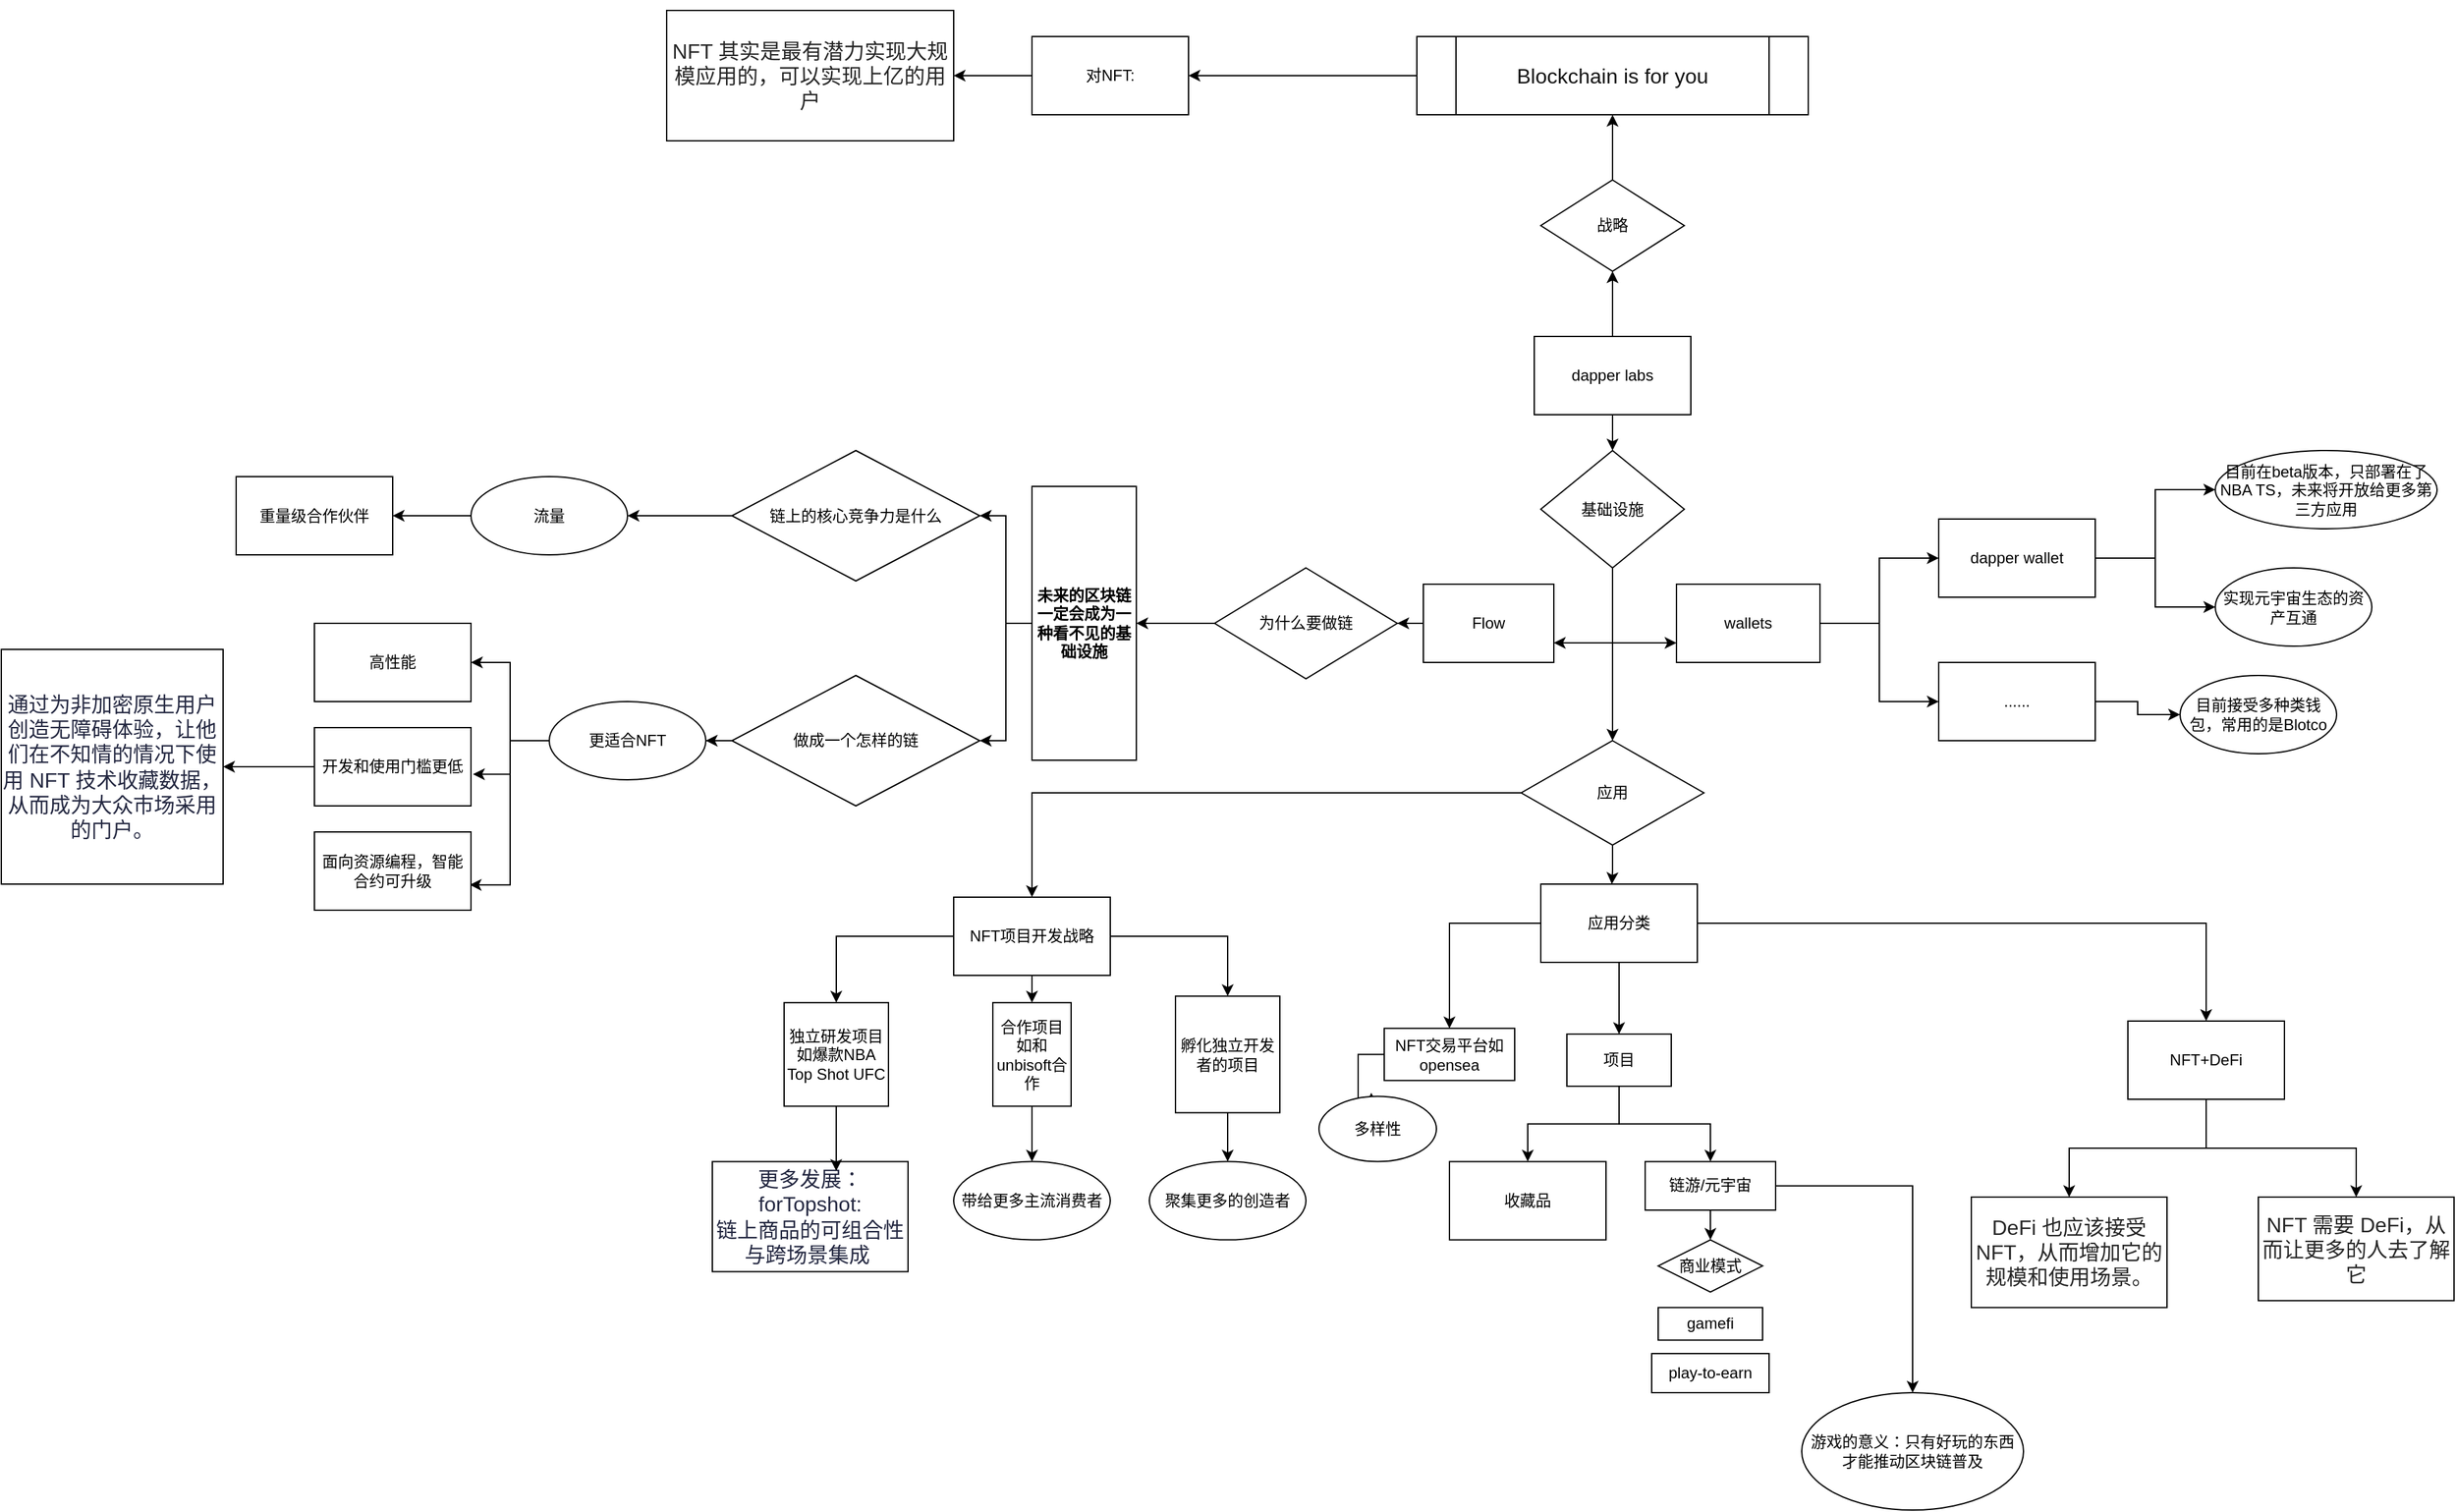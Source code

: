 <mxfile version="15.8.9" type="github">
  <diagram id="prtHgNgQTEPvFCAcTncT" name="Page-1">
    <mxGraphModel dx="2467" dy="1648" grid="1" gridSize="10" guides="1" tooltips="1" connect="1" arrows="1" fold="1" page="1" pageScale="1" pageWidth="827" pageHeight="1169" math="0" shadow="0">
      <root>
        <mxCell id="0" />
        <mxCell id="1" parent="0" />
        <mxCell id="0KAGWNW1on5UnUVv7pbQ-16" style="edgeStyle=orthogonalEdgeStyle;rounded=0;orthogonalLoop=1;jettySize=auto;html=1;exitX=0.5;exitY=1;exitDx=0;exitDy=0;entryX=0.5;entryY=0;entryDx=0;entryDy=0;" edge="1" parent="1" source="LqXKl_slKxwwEED0QRdE-1" target="LqXKl_slKxwwEED0QRdE-111">
          <mxGeometry relative="1" as="geometry" />
        </mxCell>
        <mxCell id="0KAGWNW1on5UnUVv7pbQ-36" style="edgeStyle=orthogonalEdgeStyle;rounded=0;orthogonalLoop=1;jettySize=auto;html=1;entryX=0.5;entryY=1;entryDx=0;entryDy=0;" edge="1" parent="1" source="LqXKl_slKxwwEED0QRdE-1" target="LqXKl_slKxwwEED0QRdE-110">
          <mxGeometry relative="1" as="geometry" />
        </mxCell>
        <mxCell id="LqXKl_slKxwwEED0QRdE-1" value="&lt;font style=&quot;vertical-align: inherit&quot;&gt;&lt;font style=&quot;vertical-align: inherit&quot;&gt;dapper labs&lt;/font&gt;&lt;/font&gt;" style="whiteSpace=wrap;html=1;" parent="1" vertex="1">
          <mxGeometry x="305" y="120" width="120" height="60" as="geometry" />
        </mxCell>
        <mxCell id="LqXKl_slKxwwEED0QRdE-117" value="" style="edgeStyle=orthogonalEdgeStyle;rounded=0;orthogonalLoop=1;jettySize=auto;html=1;" parent="1" source="LqXKl_slKxwwEED0QRdE-15" target="LqXKl_slKxwwEED0QRdE-116" edge="1">
          <mxGeometry relative="1" as="geometry" />
        </mxCell>
        <mxCell id="LqXKl_slKxwwEED0QRdE-15" value="&lt;span style=&quot;color: rgb(18 , 18 , 18) ; font-family: , &amp;#34;blinkmacsystemfont&amp;#34; , &amp;#34;helvetica neue&amp;#34; , &amp;#34;pingfang sc&amp;#34; , &amp;#34;microsoft yahei&amp;#34; , &amp;#34;source han sans sc&amp;#34; , &amp;#34;noto sans cjk sc&amp;#34; , &amp;#34;wenquanyi micro hei&amp;#34; , sans-serif ; font-size: medium ; background-color: rgb(255 , 255 , 255)&quot;&gt;Blockchain is for you&lt;/span&gt;" style="shape=process;whiteSpace=wrap;html=1;backgroundOutline=1;" parent="1" vertex="1">
          <mxGeometry x="215" y="-110" width="300" height="60" as="geometry" />
        </mxCell>
        <mxCell id="0KAGWNW1on5UnUVv7pbQ-6" value="" style="edgeStyle=orthogonalEdgeStyle;rounded=0;orthogonalLoop=1;jettySize=auto;html=1;" edge="1" parent="1" source="LqXKl_slKxwwEED0QRdE-17" target="0KAGWNW1on5UnUVv7pbQ-5">
          <mxGeometry relative="1" as="geometry" />
        </mxCell>
        <mxCell id="0KAGWNW1on5UnUVv7pbQ-34" style="edgeStyle=orthogonalEdgeStyle;rounded=0;orthogonalLoop=1;jettySize=auto;html=1;" edge="1" parent="1" source="LqXKl_slKxwwEED0QRdE-17" target="0KAGWNW1on5UnUVv7pbQ-7">
          <mxGeometry relative="1" as="geometry" />
        </mxCell>
        <mxCell id="LqXKl_slKxwwEED0QRdE-17" value="wallets" style="whiteSpace=wrap;html=1;" parent="1" vertex="1">
          <mxGeometry x="414" y="310" width="110" height="60" as="geometry" />
        </mxCell>
        <mxCell id="0KAGWNW1on5UnUVv7pbQ-21" style="edgeStyle=orthogonalEdgeStyle;rounded=0;orthogonalLoop=1;jettySize=auto;html=1;" edge="1" parent="1" source="LqXKl_slKxwwEED0QRdE-22" target="LqXKl_slKxwwEED0QRdE-106">
          <mxGeometry relative="1" as="geometry" />
        </mxCell>
        <mxCell id="LqXKl_slKxwwEED0QRdE-22" value="&lt;font style=&quot;vertical-align: inherit&quot;&gt;&lt;font style=&quot;vertical-align: inherit&quot;&gt;Flow&lt;/font&gt;&lt;/font&gt;" style="whiteSpace=wrap;html=1;" parent="1" vertex="1">
          <mxGeometry x="220" y="310" width="100" height="60" as="geometry" />
        </mxCell>
        <mxCell id="0KAGWNW1on5UnUVv7pbQ-62" style="edgeStyle=orthogonalEdgeStyle;rounded=0;orthogonalLoop=1;jettySize=auto;html=1;" edge="1" parent="1" source="LqXKl_slKxwwEED0QRdE-26">
          <mxGeometry relative="1" as="geometry">
            <mxPoint x="180" y="700" as="targetPoint" />
          </mxGeometry>
        </mxCell>
        <mxCell id="LqXKl_slKxwwEED0QRdE-26" value="NFT交易平台如opensea" style="whiteSpace=wrap;html=1;" parent="1" vertex="1">
          <mxGeometry x="190" y="650.6" width="100" height="40" as="geometry" />
        </mxCell>
        <mxCell id="0KAGWNW1on5UnUVv7pbQ-38" style="edgeStyle=orthogonalEdgeStyle;rounded=0;orthogonalLoop=1;jettySize=auto;html=1;entryX=0.454;entryY=0;entryDx=0;entryDy=0;entryPerimeter=0;" edge="1" parent="1" source="LqXKl_slKxwwEED0QRdE-27" target="LqXKl_slKxwwEED0QRdE-139">
          <mxGeometry relative="1" as="geometry" />
        </mxCell>
        <mxCell id="0KAGWNW1on5UnUVv7pbQ-41" style="edgeStyle=orthogonalEdgeStyle;rounded=0;orthogonalLoop=1;jettySize=auto;html=1;entryX=0.5;entryY=0;entryDx=0;entryDy=0;" edge="1" parent="1" source="LqXKl_slKxwwEED0QRdE-27" target="LqXKl_slKxwwEED0QRdE-130">
          <mxGeometry relative="1" as="geometry" />
        </mxCell>
        <mxCell id="LqXKl_slKxwwEED0QRdE-27" value="应用" style="rhombus;whiteSpace=wrap;html=1;" parent="1" vertex="1">
          <mxGeometry x="295" y="430" width="140" height="80" as="geometry" />
        </mxCell>
        <mxCell id="0KAGWNW1on5UnUVv7pbQ-46" style="edgeStyle=orthogonalEdgeStyle;rounded=0;orthogonalLoop=1;jettySize=auto;html=1;entryX=0.5;entryY=0;entryDx=0;entryDy=0;" edge="1" parent="1" source="LqXKl_slKxwwEED0QRdE-29" target="LqXKl_slKxwwEED0QRdE-67">
          <mxGeometry relative="1" as="geometry" />
        </mxCell>
        <mxCell id="0KAGWNW1on5UnUVv7pbQ-49" style="edgeStyle=orthogonalEdgeStyle;rounded=0;orthogonalLoop=1;jettySize=auto;html=1;entryX=0.5;entryY=0;entryDx=0;entryDy=0;" edge="1" parent="1" source="LqXKl_slKxwwEED0QRdE-29" target="LqXKl_slKxwwEED0QRdE-113">
          <mxGeometry relative="1" as="geometry" />
        </mxCell>
        <mxCell id="LqXKl_slKxwwEED0QRdE-29" value="链游/元宇宙" style="whiteSpace=wrap;html=1;" parent="1" vertex="1">
          <mxGeometry x="390" y="752.8" width="100" height="37.2" as="geometry" />
        </mxCell>
        <mxCell id="LqXKl_slKxwwEED0QRdE-65" value="play-to-earn" style="whiteSpace=wrap;html=1;" parent="1" vertex="1">
          <mxGeometry x="395" y="900" width="90" height="30" as="geometry" />
        </mxCell>
        <mxCell id="LqXKl_slKxwwEED0QRdE-67" value="商业模式" style="rhombus;whiteSpace=wrap;html=1;" parent="1" vertex="1">
          <mxGeometry x="400" y="812.8" width="80" height="40" as="geometry" />
        </mxCell>
        <mxCell id="LqXKl_slKxwwEED0QRdE-70" value="gamefi" style="whiteSpace=wrap;html=1;direction=west;" parent="1" vertex="1">
          <mxGeometry x="400" y="864.7" width="80" height="25" as="geometry" />
        </mxCell>
        <mxCell id="0KAGWNW1on5UnUVv7pbQ-56" style="edgeStyle=orthogonalEdgeStyle;rounded=0;orthogonalLoop=1;jettySize=auto;html=1;" edge="1" parent="1" source="LqXKl_slKxwwEED0QRdE-78" target="LqXKl_slKxwwEED0QRdE-123">
          <mxGeometry relative="1" as="geometry" />
        </mxCell>
        <mxCell id="0KAGWNW1on5UnUVv7pbQ-57" style="edgeStyle=orthogonalEdgeStyle;rounded=0;orthogonalLoop=1;jettySize=auto;html=1;entryX=0.5;entryY=0;entryDx=0;entryDy=0;" edge="1" parent="1" source="LqXKl_slKxwwEED0QRdE-78" target="LqXKl_slKxwwEED0QRdE-122">
          <mxGeometry relative="1" as="geometry" />
        </mxCell>
        <mxCell id="LqXKl_slKxwwEED0QRdE-78" value="NFT+DeFi" style="whiteSpace=wrap;html=1;" parent="1" vertex="1">
          <mxGeometry x="760" y="645" width="120" height="60" as="geometry" />
        </mxCell>
        <mxCell id="LqXKl_slKxwwEED0QRdE-90" value="" style="edgeStyle=orthogonalEdgeStyle;rounded=0;orthogonalLoop=1;jettySize=auto;html=1;" parent="1" source="LqXKl_slKxwwEED0QRdE-82" target="LqXKl_slKxwwEED0QRdE-89" edge="1">
          <mxGeometry relative="1" as="geometry" />
        </mxCell>
        <mxCell id="LqXKl_slKxwwEED0QRdE-82" value="流量" style="ellipse;whiteSpace=wrap;html=1;" parent="1" vertex="1">
          <mxGeometry x="-510" y="227.5" width="120" height="60" as="geometry" />
        </mxCell>
        <mxCell id="0KAGWNW1on5UnUVv7pbQ-28" style="edgeStyle=orthogonalEdgeStyle;rounded=0;orthogonalLoop=1;jettySize=auto;html=1;entryX=1;entryY=0.5;entryDx=0;entryDy=0;" edge="1" parent="1" source="LqXKl_slKxwwEED0QRdE-87" target="LqXKl_slKxwwEED0QRdE-91">
          <mxGeometry relative="1" as="geometry" />
        </mxCell>
        <mxCell id="0KAGWNW1on5UnUVv7pbQ-29" style="edgeStyle=orthogonalEdgeStyle;rounded=0;orthogonalLoop=1;jettySize=auto;html=1;entryX=1.013;entryY=0.595;entryDx=0;entryDy=0;entryPerimeter=0;" edge="1" parent="1" source="LqXKl_slKxwwEED0QRdE-87" target="LqXKl_slKxwwEED0QRdE-93">
          <mxGeometry relative="1" as="geometry" />
        </mxCell>
        <mxCell id="0KAGWNW1on5UnUVv7pbQ-32" style="edgeStyle=orthogonalEdgeStyle;rounded=0;orthogonalLoop=1;jettySize=auto;html=1;entryX=0.992;entryY=0.676;entryDx=0;entryDy=0;entryPerimeter=0;" edge="1" parent="1" source="LqXKl_slKxwwEED0QRdE-87" target="LqXKl_slKxwwEED0QRdE-95">
          <mxGeometry relative="1" as="geometry" />
        </mxCell>
        <mxCell id="LqXKl_slKxwwEED0QRdE-87" value="更适合NFT" style="ellipse;whiteSpace=wrap;html=1;" parent="1" vertex="1">
          <mxGeometry x="-450" y="400" width="120" height="60" as="geometry" />
        </mxCell>
        <mxCell id="LqXKl_slKxwwEED0QRdE-89" value="&lt;div class=&quot;okr-block-clipboard&quot;&gt;&lt;/div&gt;&lt;div&gt;重量级合作伙伴&lt;/div&gt;" style="whiteSpace=wrap;html=1;" parent="1" vertex="1">
          <mxGeometry x="-690" y="227.5" width="120" height="60" as="geometry" />
        </mxCell>
        <mxCell id="LqXKl_slKxwwEED0QRdE-91" value="高性能" style="whiteSpace=wrap;html=1;" parent="1" vertex="1">
          <mxGeometry x="-630" y="340" width="120" height="60" as="geometry" />
        </mxCell>
        <mxCell id="0KAGWNW1on5UnUVv7pbQ-33" style="edgeStyle=orthogonalEdgeStyle;rounded=0;orthogonalLoop=1;jettySize=auto;html=1;entryX=1;entryY=0.5;entryDx=0;entryDy=0;" edge="1" parent="1" source="LqXKl_slKxwwEED0QRdE-93" target="LqXKl_slKxwwEED0QRdE-115">
          <mxGeometry relative="1" as="geometry" />
        </mxCell>
        <mxCell id="LqXKl_slKxwwEED0QRdE-93" value="开发和使用门槛更低" style="whiteSpace=wrap;html=1;" parent="1" vertex="1">
          <mxGeometry x="-630" y="420" width="120" height="60" as="geometry" />
        </mxCell>
        <mxCell id="LqXKl_slKxwwEED0QRdE-95" value="面向资源编程，智能合约可升级" style="whiteSpace=wrap;html=1;" parent="1" vertex="1">
          <mxGeometry x="-630" y="500" width="120" height="60" as="geometry" />
        </mxCell>
        <mxCell id="0KAGWNW1on5UnUVv7pbQ-22" style="edgeStyle=orthogonalEdgeStyle;rounded=0;orthogonalLoop=1;jettySize=auto;html=1;entryX=1;entryY=0.5;entryDx=0;entryDy=0;" edge="1" parent="1" source="LqXKl_slKxwwEED0QRdE-106" target="LqXKl_slKxwwEED0QRdE-109">
          <mxGeometry relative="1" as="geometry" />
        </mxCell>
        <mxCell id="LqXKl_slKxwwEED0QRdE-106" value="为什么要做链" style="rhombus;whiteSpace=wrap;html=1;" parent="1" vertex="1">
          <mxGeometry x="60" y="297.5" width="140" height="85" as="geometry" />
        </mxCell>
        <mxCell id="0KAGWNW1on5UnUVv7pbQ-26" style="edgeStyle=orthogonalEdgeStyle;rounded=0;orthogonalLoop=1;jettySize=auto;html=1;entryX=1;entryY=0.5;entryDx=0;entryDy=0;" edge="1" parent="1" source="LqXKl_slKxwwEED0QRdE-107" target="LqXKl_slKxwwEED0QRdE-82">
          <mxGeometry relative="1" as="geometry" />
        </mxCell>
        <mxCell id="LqXKl_slKxwwEED0QRdE-107" value="链上的核心竞争力是什么" style="rhombus;whiteSpace=wrap;html=1;" parent="1" vertex="1">
          <mxGeometry x="-310" y="207.5" width="190" height="100" as="geometry" />
        </mxCell>
        <mxCell id="0KAGWNW1on5UnUVv7pbQ-27" style="edgeStyle=orthogonalEdgeStyle;rounded=0;orthogonalLoop=1;jettySize=auto;html=1;" edge="1" parent="1" source="LqXKl_slKxwwEED0QRdE-108" target="LqXKl_slKxwwEED0QRdE-87">
          <mxGeometry relative="1" as="geometry" />
        </mxCell>
        <mxCell id="LqXKl_slKxwwEED0QRdE-108" value="做成一个怎样的链" style="rhombus;whiteSpace=wrap;html=1;" parent="1" vertex="1">
          <mxGeometry x="-310" y="380" width="190" height="100" as="geometry" />
        </mxCell>
        <mxCell id="0KAGWNW1on5UnUVv7pbQ-24" style="edgeStyle=orthogonalEdgeStyle;rounded=0;orthogonalLoop=1;jettySize=auto;html=1;" edge="1" parent="1" source="LqXKl_slKxwwEED0QRdE-109" target="LqXKl_slKxwwEED0QRdE-108">
          <mxGeometry relative="1" as="geometry" />
        </mxCell>
        <mxCell id="0KAGWNW1on5UnUVv7pbQ-25" style="edgeStyle=orthogonalEdgeStyle;rounded=0;orthogonalLoop=1;jettySize=auto;html=1;entryX=1;entryY=0.5;entryDx=0;entryDy=0;" edge="1" parent="1" source="LqXKl_slKxwwEED0QRdE-109" target="LqXKl_slKxwwEED0QRdE-107">
          <mxGeometry relative="1" as="geometry" />
        </mxCell>
        <mxCell id="LqXKl_slKxwwEED0QRdE-109" value="&lt;div class=&quot;okr-block-clipboard&quot;&gt;&lt;/div&gt;&lt;div&gt;&lt;b&gt;未来的区块链一定会成为一种看不见的基础设施&lt;/b&gt;&lt;/div&gt;" style="whiteSpace=wrap;html=1;" parent="1" vertex="1">
          <mxGeometry x="-80" y="235" width="80" height="210" as="geometry" />
        </mxCell>
        <mxCell id="0KAGWNW1on5UnUVv7pbQ-37" style="edgeStyle=orthogonalEdgeStyle;rounded=0;orthogonalLoop=1;jettySize=auto;html=1;" edge="1" parent="1" source="LqXKl_slKxwwEED0QRdE-110" target="LqXKl_slKxwwEED0QRdE-15">
          <mxGeometry relative="1" as="geometry" />
        </mxCell>
        <mxCell id="LqXKl_slKxwwEED0QRdE-110" value="战略" style="rhombus;whiteSpace=wrap;html=1;" parent="1" vertex="1">
          <mxGeometry x="310" width="110" height="70" as="geometry" />
        </mxCell>
        <mxCell id="0KAGWNW1on5UnUVv7pbQ-17" style="edgeStyle=orthogonalEdgeStyle;rounded=0;orthogonalLoop=1;jettySize=auto;html=1;entryX=1;entryY=0.75;entryDx=0;entryDy=0;" edge="1" parent="1" source="LqXKl_slKxwwEED0QRdE-111" target="LqXKl_slKxwwEED0QRdE-22">
          <mxGeometry relative="1" as="geometry" />
        </mxCell>
        <mxCell id="0KAGWNW1on5UnUVv7pbQ-18" style="edgeStyle=orthogonalEdgeStyle;rounded=0;orthogonalLoop=1;jettySize=auto;html=1;entryX=0;entryY=0.75;entryDx=0;entryDy=0;" edge="1" parent="1" source="LqXKl_slKxwwEED0QRdE-111" target="LqXKl_slKxwwEED0QRdE-17">
          <mxGeometry relative="1" as="geometry" />
        </mxCell>
        <mxCell id="0KAGWNW1on5UnUVv7pbQ-20" style="edgeStyle=orthogonalEdgeStyle;rounded=0;orthogonalLoop=1;jettySize=auto;html=1;entryX=0.5;entryY=0;entryDx=0;entryDy=0;" edge="1" parent="1" source="LqXKl_slKxwwEED0QRdE-111" target="LqXKl_slKxwwEED0QRdE-27">
          <mxGeometry relative="1" as="geometry" />
        </mxCell>
        <mxCell id="LqXKl_slKxwwEED0QRdE-111" value="基础设施" style="rhombus;whiteSpace=wrap;html=1;" parent="1" vertex="1">
          <mxGeometry x="310" y="207.5" width="110" height="90" as="geometry" />
        </mxCell>
        <mxCell id="LqXKl_slKxwwEED0QRdE-113" value="游戏的意义：&lt;span&gt;只有好玩的东西才能推动区块链普及&lt;/span&gt;&lt;div class=&quot;okr-block-clipboard&quot;&gt;&lt;/div&gt;" style="ellipse;whiteSpace=wrap;html=1;" parent="1" vertex="1">
          <mxGeometry x="510" y="930" width="170" height="90" as="geometry" />
        </mxCell>
        <mxCell id="LqXKl_slKxwwEED0QRdE-115" value="&lt;span style=&quot;color: rgb(36 , 40 , 65) ; font-family: &amp;#34;sf pro sc&amp;#34; , &amp;#34;sf pro text&amp;#34; , , , &amp;#34;segoe ui&amp;#34; , &amp;#34;roboto&amp;#34; , &amp;#34;ubuntu&amp;#34; , &amp;#34;cantarell&amp;#34; , &amp;#34;noto sans&amp;#34; , sans-serif , &amp;#34;blinkmacsystemfont&amp;#34; , &amp;#34;helvetica neue&amp;#34; ; font-size: 16px&quot;&gt;通过为非加密原生用户创造无障碍体验，让他们在不知情的情况下使用 NFT 技术收藏数据，从而成为大众市场采用的门户。&lt;/span&gt;" style="whiteSpace=wrap;html=1;" parent="1" vertex="1">
          <mxGeometry x="-870" y="360" width="170" height="180" as="geometry" />
        </mxCell>
        <mxCell id="LqXKl_slKxwwEED0QRdE-125" value="" style="edgeStyle=orthogonalEdgeStyle;rounded=0;orthogonalLoop=1;jettySize=auto;html=1;" parent="1" source="LqXKl_slKxwwEED0QRdE-116" target="LqXKl_slKxwwEED0QRdE-124" edge="1">
          <mxGeometry relative="1" as="geometry" />
        </mxCell>
        <mxCell id="LqXKl_slKxwwEED0QRdE-116" value="对NFT:" style="whiteSpace=wrap;html=1;" parent="1" vertex="1">
          <mxGeometry x="-80" y="-110" width="120" height="60" as="geometry" />
        </mxCell>
        <mxCell id="LqXKl_slKxwwEED0QRdE-120" value="&lt;span style=&quot;color: rgb(36 , 40 , 65) ; font-family: &amp;#34;sf pro sc&amp;#34; , &amp;#34;sf pro text&amp;#34; , , , &amp;#34;segoe ui&amp;#34; , &amp;#34;roboto&amp;#34; , &amp;#34;ubuntu&amp;#34; , &amp;#34;cantarell&amp;#34; , &amp;#34;noto sans&amp;#34; , sans-serif , &amp;#34;blinkmacsystemfont&amp;#34; , &amp;#34;helvetica neue&amp;#34; ; font-size: 16px&quot;&gt;更多发展：for&lt;/span&gt;&lt;span style=&quot;color: rgb(36 , 40 , 65) ; font-size: 16px&quot;&gt;Topshot:&lt;/span&gt;&lt;span style=&quot;color: rgb(36 , 40 , 65) ; font-family: &amp;#34;sf pro sc&amp;#34; , &amp;#34;sf pro text&amp;#34; , , , &amp;#34;segoe ui&amp;#34; , &amp;#34;roboto&amp;#34; , &amp;#34;ubuntu&amp;#34; , &amp;#34;cantarell&amp;#34; , &amp;#34;noto sans&amp;#34; , sans-serif , &amp;#34;blinkmacsystemfont&amp;#34; , &amp;#34;helvetica neue&amp;#34; ; font-size: 16px&quot;&gt;&lt;br&gt;链上商品的可组合性与跨场景集成&lt;/span&gt;&lt;span style=&quot;color: rgb(36 , 40 , 65) ; font-size: 16px&quot;&gt;&amp;nbsp;&lt;/span&gt;" style="whiteSpace=wrap;html=1;" parent="1" vertex="1">
          <mxGeometry x="-325" y="752.8" width="150" height="84.4" as="geometry" />
        </mxCell>
        <mxCell id="LqXKl_slKxwwEED0QRdE-122" value="&lt;span style=&quot;color: rgb(38 , 38 , 38) ; font-family: , &amp;#34;blinkmacsystemfont&amp;#34; , &amp;#34;segoe ui&amp;#34; , &amp;#34;roboto&amp;#34; , &amp;#34;ubuntu&amp;#34; , &amp;#34;helvetica neue&amp;#34; , &amp;#34;helvetica&amp;#34; , &amp;#34;arial&amp;#34; , &amp;#34;pingfang sc&amp;#34; , &amp;#34;hiragino sans gb&amp;#34; , &amp;#34;microsoft yahei ui&amp;#34; , &amp;#34;microsoft yahei&amp;#34; , &amp;#34;source han sans cn&amp;#34; , sans-serif ; font-size: 16px ; background-color: rgb(255 , 255 , 255)&quot;&gt;NFT 需要 DeFi，从而让更多的人去了解它&lt;/span&gt;" style="whiteSpace=wrap;html=1;" parent="1" vertex="1">
          <mxGeometry x="860" y="780" width="150" height="79.4" as="geometry" />
        </mxCell>
        <mxCell id="LqXKl_slKxwwEED0QRdE-123" value="&lt;span style=&quot;color: rgb(38 , 38 , 38) ; font-size: 16px ; background-color: rgb(255 , 255 , 255)&quot;&gt;DeFi 也应该接受 NFT，从而增加它的规模和使用场景。&lt;/span&gt;" style="whiteSpace=wrap;html=1;" parent="1" vertex="1">
          <mxGeometry x="640" y="780.0" width="150" height="84.7" as="geometry" />
        </mxCell>
        <mxCell id="LqXKl_slKxwwEED0QRdE-124" value="&#xa;&#xa;&lt;span style=&quot;color: rgb(38, 38, 38); font-size: 16px; font-style: normal; font-weight: 400; letter-spacing: normal; text-indent: 0px; text-transform: none; word-spacing: 0px; background-color: rgb(255, 255, 255); display: inline; float: none;&quot;&gt;NFT 其实是最有潜力实现大规模应用的，可以实现上亿的用户&lt;/span&gt;&#xa;&#xa;" style="whiteSpace=wrap;html=1;" parent="1" vertex="1">
          <mxGeometry x="-360" y="-130" width="220" height="100" as="geometry" />
        </mxCell>
        <mxCell id="0KAGWNW1on5UnUVv7pbQ-50" style="edgeStyle=orthogonalEdgeStyle;rounded=0;orthogonalLoop=1;jettySize=auto;html=1;entryX=0.5;entryY=0;entryDx=0;entryDy=0;" edge="1" parent="1" source="LqXKl_slKxwwEED0QRdE-130" target="LqXKl_slKxwwEED0QRdE-131">
          <mxGeometry relative="1" as="geometry" />
        </mxCell>
        <mxCell id="0KAGWNW1on5UnUVv7pbQ-51" style="edgeStyle=orthogonalEdgeStyle;rounded=0;orthogonalLoop=1;jettySize=auto;html=1;" edge="1" parent="1" source="LqXKl_slKxwwEED0QRdE-130" target="LqXKl_slKxwwEED0QRdE-133">
          <mxGeometry relative="1" as="geometry" />
        </mxCell>
        <mxCell id="0KAGWNW1on5UnUVv7pbQ-52" style="edgeStyle=orthogonalEdgeStyle;rounded=0;orthogonalLoop=1;jettySize=auto;html=1;entryX=0.5;entryY=0;entryDx=0;entryDy=0;" edge="1" parent="1" source="LqXKl_slKxwwEED0QRdE-130" target="LqXKl_slKxwwEED0QRdE-135">
          <mxGeometry relative="1" as="geometry" />
        </mxCell>
        <mxCell id="LqXKl_slKxwwEED0QRdE-130" value="NFT项目开发战略" style="whiteSpace=wrap;html=1;" parent="1" vertex="1">
          <mxGeometry x="-140" y="550" width="120" height="60" as="geometry" />
        </mxCell>
        <mxCell id="0KAGWNW1on5UnUVv7pbQ-53" style="edgeStyle=orthogonalEdgeStyle;rounded=0;orthogonalLoop=1;jettySize=auto;html=1;entryX=0.633;entryY=0.085;entryDx=0;entryDy=0;entryPerimeter=0;" edge="1" parent="1" source="LqXKl_slKxwwEED0QRdE-131" target="LqXKl_slKxwwEED0QRdE-120">
          <mxGeometry relative="1" as="geometry" />
        </mxCell>
        <mxCell id="LqXKl_slKxwwEED0QRdE-131" value="独立研发项目如爆款NBA Top Shot UFC" style="whiteSpace=wrap;html=1;" parent="1" vertex="1">
          <mxGeometry x="-270" y="630.9" width="80" height="79.4" as="geometry" />
        </mxCell>
        <mxCell id="0KAGWNW1on5UnUVv7pbQ-54" style="edgeStyle=orthogonalEdgeStyle;rounded=0;orthogonalLoop=1;jettySize=auto;html=1;" edge="1" parent="1" source="LqXKl_slKxwwEED0QRdE-133" target="LqXKl_slKxwwEED0QRdE-134">
          <mxGeometry relative="1" as="geometry" />
        </mxCell>
        <mxCell id="LqXKl_slKxwwEED0QRdE-133" value="合作项目如和unbisoft合作" style="whiteSpace=wrap;html=1;" parent="1" vertex="1">
          <mxGeometry x="-110" y="630.9" width="60" height="79.4" as="geometry" />
        </mxCell>
        <mxCell id="LqXKl_slKxwwEED0QRdE-134" value="带给更多主流消费者" style="ellipse;whiteSpace=wrap;html=1;" parent="1" vertex="1">
          <mxGeometry x="-140" y="752.8" width="120" height="60" as="geometry" />
        </mxCell>
        <mxCell id="0KAGWNW1on5UnUVv7pbQ-55" style="edgeStyle=orthogonalEdgeStyle;rounded=0;orthogonalLoop=1;jettySize=auto;html=1;" edge="1" parent="1" source="LqXKl_slKxwwEED0QRdE-135" target="LqXKl_slKxwwEED0QRdE-138">
          <mxGeometry relative="1" as="geometry" />
        </mxCell>
        <mxCell id="LqXKl_slKxwwEED0QRdE-135" value="孵化独立开发者的项目" style="whiteSpace=wrap;html=1;" parent="1" vertex="1">
          <mxGeometry x="30" y="625.9" width="80" height="89.4" as="geometry" />
        </mxCell>
        <mxCell id="LqXKl_slKxwwEED0QRdE-138" value="聚集更多的创造者" style="ellipse;whiteSpace=wrap;html=1;" parent="1" vertex="1">
          <mxGeometry x="10" y="752.8" width="120" height="60" as="geometry" />
        </mxCell>
        <mxCell id="0KAGWNW1on5UnUVv7pbQ-39" style="edgeStyle=orthogonalEdgeStyle;rounded=0;orthogonalLoop=1;jettySize=auto;html=1;" edge="1" parent="1" source="LqXKl_slKxwwEED0QRdE-139" target="LqXKl_slKxwwEED0QRdE-140">
          <mxGeometry relative="1" as="geometry" />
        </mxCell>
        <mxCell id="0KAGWNW1on5UnUVv7pbQ-40" style="edgeStyle=orthogonalEdgeStyle;rounded=0;orthogonalLoop=1;jettySize=auto;html=1;" edge="1" parent="1" source="LqXKl_slKxwwEED0QRdE-139" target="LqXKl_slKxwwEED0QRdE-26">
          <mxGeometry relative="1" as="geometry" />
        </mxCell>
        <mxCell id="0KAGWNW1on5UnUVv7pbQ-43" style="edgeStyle=orthogonalEdgeStyle;rounded=0;orthogonalLoop=1;jettySize=auto;html=1;" edge="1" parent="1" source="LqXKl_slKxwwEED0QRdE-139" target="LqXKl_slKxwwEED0QRdE-78">
          <mxGeometry relative="1" as="geometry" />
        </mxCell>
        <mxCell id="LqXKl_slKxwwEED0QRdE-139" value="应用分类" style="whiteSpace=wrap;html=1;" parent="1" vertex="1">
          <mxGeometry x="310" y="540" width="120" height="60" as="geometry" />
        </mxCell>
        <mxCell id="0KAGWNW1on5UnUVv7pbQ-44" style="edgeStyle=orthogonalEdgeStyle;rounded=0;orthogonalLoop=1;jettySize=auto;html=1;" edge="1" parent="1" source="LqXKl_slKxwwEED0QRdE-140" target="LqXKl_slKxwwEED0QRdE-141">
          <mxGeometry relative="1" as="geometry" />
        </mxCell>
        <mxCell id="0KAGWNW1on5UnUVv7pbQ-45" style="edgeStyle=orthogonalEdgeStyle;rounded=0;orthogonalLoop=1;jettySize=auto;html=1;" edge="1" parent="1" source="LqXKl_slKxwwEED0QRdE-140" target="LqXKl_slKxwwEED0QRdE-29">
          <mxGeometry relative="1" as="geometry" />
        </mxCell>
        <mxCell id="LqXKl_slKxwwEED0QRdE-140" value="项目" style="whiteSpace=wrap;html=1;" parent="1" vertex="1">
          <mxGeometry x="330" y="655" width="80" height="40" as="geometry" />
        </mxCell>
        <mxCell id="LqXKl_slKxwwEED0QRdE-141" value="收藏品" style="whiteSpace=wrap;html=1;" parent="1" vertex="1">
          <mxGeometry x="240" y="752.8" width="120" height="60" as="geometry" />
        </mxCell>
        <mxCell id="0KAGWNW1on5UnUVv7pbQ-9" value="" style="edgeStyle=orthogonalEdgeStyle;rounded=0;orthogonalLoop=1;jettySize=auto;html=1;" edge="1" parent="1" source="0KAGWNW1on5UnUVv7pbQ-5" target="0KAGWNW1on5UnUVv7pbQ-8">
          <mxGeometry relative="1" as="geometry" />
        </mxCell>
        <mxCell id="0KAGWNW1on5UnUVv7pbQ-35" style="edgeStyle=orthogonalEdgeStyle;rounded=0;orthogonalLoop=1;jettySize=auto;html=1;" edge="1" parent="1" source="0KAGWNW1on5UnUVv7pbQ-5" target="0KAGWNW1on5UnUVv7pbQ-12">
          <mxGeometry relative="1" as="geometry" />
        </mxCell>
        <mxCell id="0KAGWNW1on5UnUVv7pbQ-5" value="dapper wallet" style="whiteSpace=wrap;html=1;" vertex="1" parent="1">
          <mxGeometry x="615" y="260" width="120" height="60" as="geometry" />
        </mxCell>
        <mxCell id="0KAGWNW1on5UnUVv7pbQ-15" value="" style="edgeStyle=orthogonalEdgeStyle;rounded=0;orthogonalLoop=1;jettySize=auto;html=1;" edge="1" parent="1" source="0KAGWNW1on5UnUVv7pbQ-7" target="0KAGWNW1on5UnUVv7pbQ-14">
          <mxGeometry relative="1" as="geometry" />
        </mxCell>
        <mxCell id="0KAGWNW1on5UnUVv7pbQ-7" value="......" style="whiteSpace=wrap;html=1;" vertex="1" parent="1">
          <mxGeometry x="615" y="370" width="120" height="60" as="geometry" />
        </mxCell>
        <mxCell id="0KAGWNW1on5UnUVv7pbQ-8" value="实现元宇宙生态的资产互通" style="ellipse;whiteSpace=wrap;html=1;" vertex="1" parent="1">
          <mxGeometry x="827" y="297.5" width="120" height="60" as="geometry" />
        </mxCell>
        <mxCell id="0KAGWNW1on5UnUVv7pbQ-12" value="目前在beta版本，只部署在了NBA TS，未来将开放给更多第三方应用" style="ellipse;whiteSpace=wrap;html=1;" vertex="1" parent="1">
          <mxGeometry x="827" y="207.5" width="170" height="60" as="geometry" />
        </mxCell>
        <mxCell id="0KAGWNW1on5UnUVv7pbQ-14" value="目前接受多种类钱包，常用的是Blotco" style="ellipse;whiteSpace=wrap;html=1;" vertex="1" parent="1">
          <mxGeometry x="800" y="380" width="120" height="60" as="geometry" />
        </mxCell>
        <mxCell id="0KAGWNW1on5UnUVv7pbQ-60" value="多样性" style="ellipse;whiteSpace=wrap;html=1;" vertex="1" parent="1">
          <mxGeometry x="140" y="702.8" width="90" height="50" as="geometry" />
        </mxCell>
      </root>
    </mxGraphModel>
  </diagram>
</mxfile>
